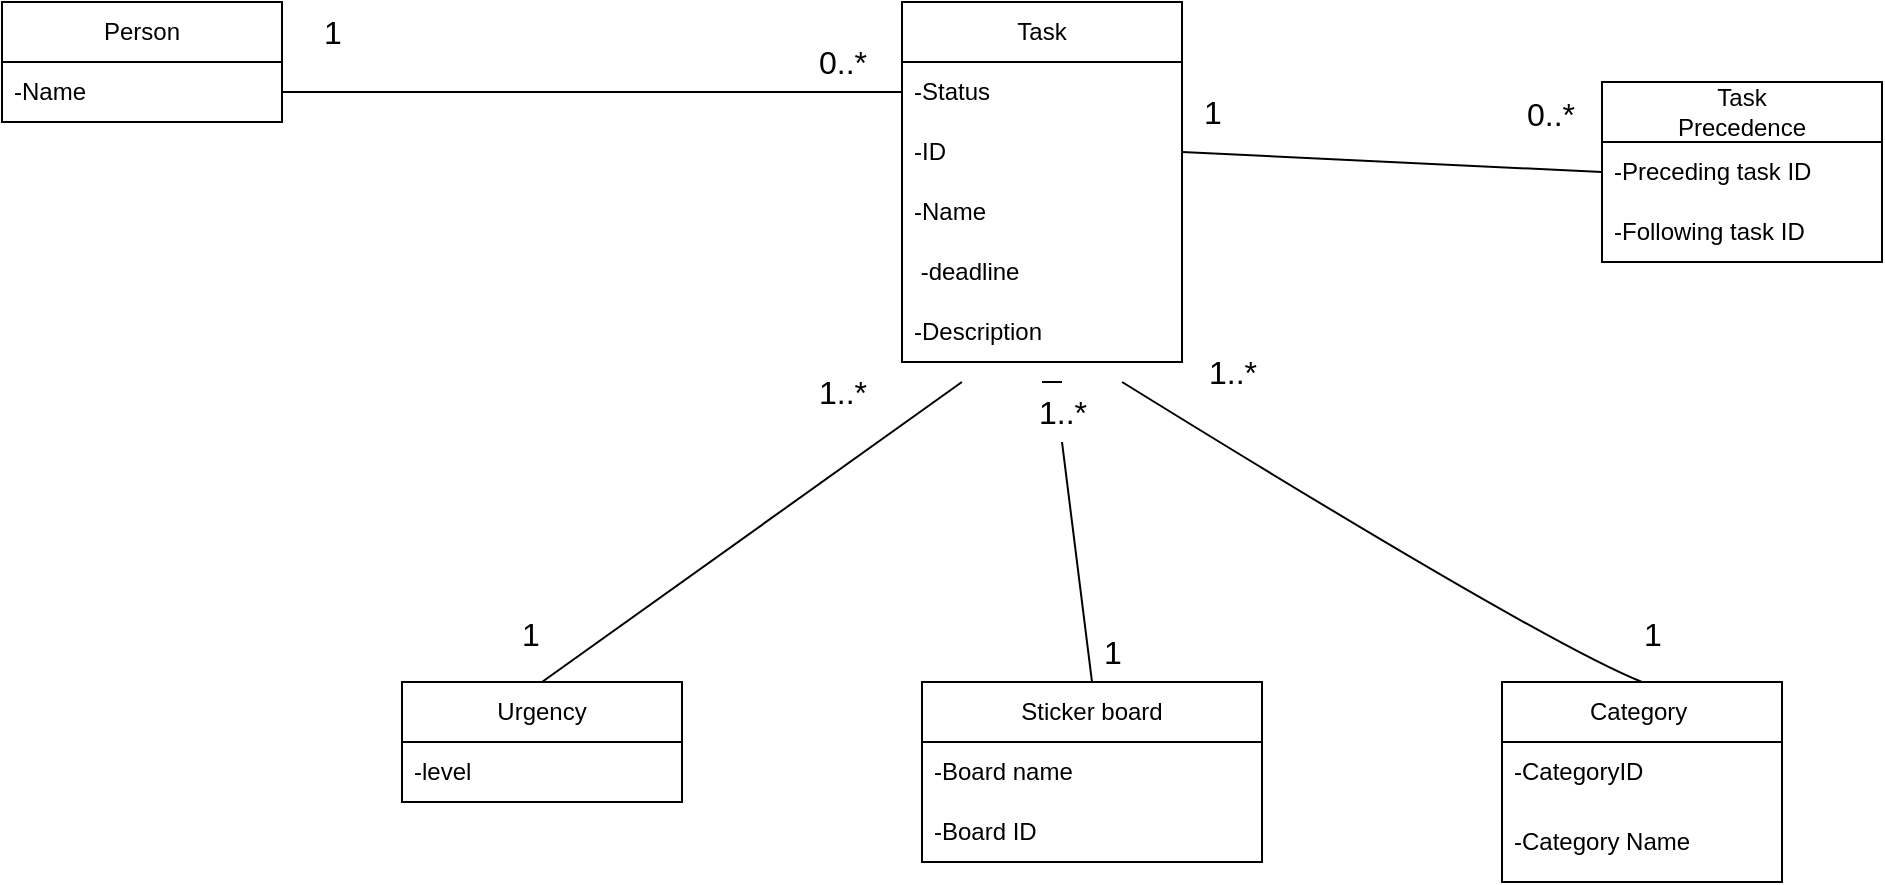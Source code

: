 <mxfile version="27.1.6">
  <diagram name="ページ1" id="tby7ri2hYxcfLtXCoPIz">
    <mxGraphModel dx="1081" dy="719" grid="1" gridSize="10" guides="1" tooltips="1" connect="1" arrows="1" fold="1" page="1" pageScale="1" pageWidth="827" pageHeight="1169" math="0" shadow="0">
      <root>
        <mxCell id="0" />
        <mxCell id="1" parent="0" />
        <mxCell id="10tsk1fZmUrMbLpj7tD_-1" value="Person" style="swimlane;fontStyle=0;childLayout=stackLayout;horizontal=1;startSize=30;horizontalStack=0;resizeParent=1;resizeParentMax=0;resizeLast=0;collapsible=1;marginBottom=0;whiteSpace=wrap;html=1;" parent="1" vertex="1">
          <mxGeometry x="40" y="140" width="140" height="60" as="geometry" />
        </mxCell>
        <mxCell id="10tsk1fZmUrMbLpj7tD_-2" value="-Name" style="text;strokeColor=none;fillColor=none;align=left;verticalAlign=middle;spacingLeft=4;spacingRight=4;overflow=hidden;points=[[0,0.5],[1,0.5]];portConstraint=eastwest;rotatable=0;whiteSpace=wrap;html=1;" parent="10tsk1fZmUrMbLpj7tD_-1" vertex="1">
          <mxGeometry y="30" width="140" height="30" as="geometry" />
        </mxCell>
        <mxCell id="10tsk1fZmUrMbLpj7tD_-5" value="Task" style="swimlane;fontStyle=0;childLayout=stackLayout;horizontal=1;startSize=30;horizontalStack=0;resizeParent=1;resizeParentMax=0;resizeLast=0;collapsible=1;marginBottom=0;whiteSpace=wrap;html=1;" parent="1" vertex="1">
          <mxGeometry x="490" y="140" width="140" height="180" as="geometry" />
        </mxCell>
        <mxCell id="10tsk1fZmUrMbLpj7tD_-6" value="-Status" style="text;strokeColor=none;fillColor=none;align=left;verticalAlign=middle;spacingLeft=4;spacingRight=4;overflow=hidden;points=[[0,0.5],[1,0.5]];portConstraint=eastwest;rotatable=0;whiteSpace=wrap;html=1;" parent="10tsk1fZmUrMbLpj7tD_-5" vertex="1">
          <mxGeometry y="30" width="140" height="30" as="geometry" />
        </mxCell>
        <mxCell id="10tsk1fZmUrMbLpj7tD_-7" value="-ID" style="text;strokeColor=none;fillColor=none;align=left;verticalAlign=middle;spacingLeft=4;spacingRight=4;overflow=hidden;points=[[0,0.5],[1,0.5]];portConstraint=eastwest;rotatable=0;whiteSpace=wrap;html=1;" parent="10tsk1fZmUrMbLpj7tD_-5" vertex="1">
          <mxGeometry y="60" width="140" height="30" as="geometry" />
        </mxCell>
        <mxCell id="10tsk1fZmUrMbLpj7tD_-8" value="-Name" style="text;strokeColor=none;fillColor=none;align=left;verticalAlign=middle;spacingLeft=4;spacingRight=4;overflow=hidden;points=[[0,0.5],[1,0.5]];portConstraint=eastwest;rotatable=0;whiteSpace=wrap;html=1;" parent="10tsk1fZmUrMbLpj7tD_-5" vertex="1">
          <mxGeometry y="90" width="140" height="30" as="geometry" />
        </mxCell>
        <mxCell id="10tsk1fZmUrMbLpj7tD_-9" value="&amp;nbsp;-deadline&amp;nbsp;" style="text;strokeColor=none;fillColor=none;align=left;verticalAlign=middle;spacingLeft=4;spacingRight=4;overflow=hidden;points=[[0,0.5],[1,0.5]];portConstraint=eastwest;rotatable=0;whiteSpace=wrap;html=1;" parent="10tsk1fZmUrMbLpj7tD_-5" vertex="1">
          <mxGeometry y="120" width="140" height="30" as="geometry" />
        </mxCell>
        <mxCell id="10tsk1fZmUrMbLpj7tD_-44" value="-Description&amp;nbsp;" style="text;strokeColor=none;fillColor=none;align=left;verticalAlign=middle;spacingLeft=4;spacingRight=4;overflow=hidden;points=[[0,0.5],[1,0.5]];portConstraint=eastwest;rotatable=0;whiteSpace=wrap;html=1;" parent="10tsk1fZmUrMbLpj7tD_-5" vertex="1">
          <mxGeometry y="150" width="140" height="30" as="geometry" />
        </mxCell>
        <mxCell id="10tsk1fZmUrMbLpj7tD_-11" value="Urgency" style="swimlane;fontStyle=0;childLayout=stackLayout;horizontal=1;startSize=30;horizontalStack=0;resizeParent=1;resizeParentMax=0;resizeLast=0;collapsible=1;marginBottom=0;whiteSpace=wrap;html=1;" parent="1" vertex="1">
          <mxGeometry x="240" y="480" width="140" height="60" as="geometry" />
        </mxCell>
        <mxCell id="10tsk1fZmUrMbLpj7tD_-15" value="Sticker board" style="swimlane;fontStyle=0;childLayout=stackLayout;horizontal=1;startSize=30;horizontalStack=0;resizeParent=1;resizeParentMax=0;resizeLast=0;collapsible=1;marginBottom=0;whiteSpace=wrap;html=1;" parent="1" vertex="1">
          <mxGeometry x="500" y="480" width="170" height="90" as="geometry" />
        </mxCell>
        <mxCell id="10tsk1fZmUrMbLpj7tD_-16" value="-Board name" style="text;strokeColor=none;fillColor=none;align=left;verticalAlign=middle;spacingLeft=4;spacingRight=4;overflow=hidden;points=[[0,0.5],[1,0.5]];portConstraint=eastwest;rotatable=0;whiteSpace=wrap;html=1;" parent="10tsk1fZmUrMbLpj7tD_-15" vertex="1">
          <mxGeometry y="30" width="170" height="30" as="geometry" />
        </mxCell>
        <mxCell id="10tsk1fZmUrMbLpj7tD_-17" value="-Board ID" style="text;strokeColor=none;fillColor=none;align=left;verticalAlign=middle;spacingLeft=4;spacingRight=4;overflow=hidden;points=[[0,0.5],[1,0.5]];portConstraint=eastwest;rotatable=0;whiteSpace=wrap;html=1;" parent="10tsk1fZmUrMbLpj7tD_-15" vertex="1">
          <mxGeometry y="60" width="170" height="30" as="geometry" />
        </mxCell>
        <mxCell id="10tsk1fZmUrMbLpj7tD_-19" value="Category&amp;nbsp;" style="swimlane;fontStyle=0;childLayout=stackLayout;horizontal=1;startSize=30;horizontalStack=0;resizeParent=1;resizeParentMax=0;resizeLast=0;collapsible=1;marginBottom=0;whiteSpace=wrap;html=1;" parent="1" vertex="1">
          <mxGeometry x="790" y="480" width="140" height="100" as="geometry" />
        </mxCell>
        <mxCell id="10tsk1fZmUrMbLpj7tD_-20" value="-CategoryID" style="text;strokeColor=none;fillColor=none;align=left;verticalAlign=middle;spacingLeft=4;spacingRight=4;overflow=hidden;points=[[0,0.5],[1,0.5]];portConstraint=eastwest;rotatable=0;whiteSpace=wrap;html=1;" parent="10tsk1fZmUrMbLpj7tD_-19" vertex="1">
          <mxGeometry y="30" width="140" height="30" as="geometry" />
        </mxCell>
        <mxCell id="10tsk1fZmUrMbLpj7tD_-21" value="-Category Name" style="text;strokeColor=none;fillColor=none;align=left;verticalAlign=middle;spacingLeft=4;spacingRight=4;overflow=hidden;points=[[0,0.5],[1,0.5]];portConstraint=eastwest;rotatable=0;whiteSpace=wrap;html=1;" parent="10tsk1fZmUrMbLpj7tD_-19" vertex="1">
          <mxGeometry y="60" width="140" height="40" as="geometry" />
        </mxCell>
        <mxCell id="10tsk1fZmUrMbLpj7tD_-23" value="" style="endArrow=none;html=1;rounded=0;fontSize=12;startSize=8;endSize=8;curved=1;entryX=1;entryY=0.5;entryDx=0;entryDy=0;exitX=0;exitY=0.5;exitDx=0;exitDy=0;" parent="1" source="10tsk1fZmUrMbLpj7tD_-6" target="10tsk1fZmUrMbLpj7tD_-2" edge="1">
          <mxGeometry width="50" height="50" relative="1" as="geometry">
            <mxPoint x="520" y="450" as="sourcePoint" />
            <mxPoint x="570" y="400" as="targetPoint" />
          </mxGeometry>
        </mxCell>
        <mxCell id="10tsk1fZmUrMbLpj7tD_-24" value="1" style="text;html=1;align=center;verticalAlign=middle;resizable=0;points=[];autosize=1;strokeColor=none;fillColor=none;fontSize=16;" parent="1" vertex="1">
          <mxGeometry x="190" y="140" width="30" height="30" as="geometry" />
        </mxCell>
        <mxCell id="10tsk1fZmUrMbLpj7tD_-25" value="0..*" style="text;html=1;align=center;verticalAlign=middle;resizable=0;points=[];autosize=1;strokeColor=none;fillColor=none;fontSize=16;" parent="1" vertex="1">
          <mxGeometry x="435" y="155" width="50" height="30" as="geometry" />
        </mxCell>
        <mxCell id="10tsk1fZmUrMbLpj7tD_-27" value="" style="endArrow=none;html=1;rounded=0;fontSize=12;startSize=8;endSize=8;curved=1;entryX=0.5;entryY=1;entryDx=0;entryDy=0;entryPerimeter=0;exitX=0.5;exitY=0;exitDx=0;exitDy=0;" parent="1" source="10tsk1fZmUrMbLpj7tD_-37" edge="1">
          <mxGeometry width="50" height="50" relative="1" as="geometry">
            <mxPoint x="420" y="400" as="sourcePoint" />
            <mxPoint x="560" y="330.0" as="targetPoint" />
          </mxGeometry>
        </mxCell>
        <mxCell id="10tsk1fZmUrMbLpj7tD_-28" value="" style="endArrow=none;html=1;rounded=0;fontSize=12;startSize=8;endSize=8;curved=1;exitX=0.5;exitY=0;exitDx=0;exitDy=0;entryX=0.214;entryY=1;entryDx=0;entryDy=0;entryPerimeter=0;" parent="1" source="10tsk1fZmUrMbLpj7tD_-11" edge="1">
          <mxGeometry width="50" height="50" relative="1" as="geometry">
            <mxPoint x="420" y="400" as="sourcePoint" />
            <mxPoint x="519.96" y="330.0" as="targetPoint" />
          </mxGeometry>
        </mxCell>
        <mxCell id="10tsk1fZmUrMbLpj7tD_-29" value="" style="endArrow=none;html=1;rounded=0;fontSize=12;startSize=8;endSize=8;curved=1;entryX=0.786;entryY=1;entryDx=0;entryDy=0;entryPerimeter=0;exitX=0.5;exitY=0;exitDx=0;exitDy=0;" parent="1" source="10tsk1fZmUrMbLpj7tD_-19" edge="1">
          <mxGeometry width="50" height="50" relative="1" as="geometry">
            <mxPoint x="420" y="400" as="sourcePoint" />
            <mxPoint x="600.04" y="330.0" as="targetPoint" />
            <Array as="points">
              <mxPoint x="810" y="460" />
            </Array>
          </mxGeometry>
        </mxCell>
        <mxCell id="10tsk1fZmUrMbLpj7tD_-30" value="Task&lt;div&gt;Precedence&lt;/div&gt;" style="swimlane;fontStyle=0;childLayout=stackLayout;horizontal=1;startSize=30;horizontalStack=0;resizeParent=1;resizeParentMax=0;resizeLast=0;collapsible=1;marginBottom=0;whiteSpace=wrap;html=1;" parent="1" vertex="1">
          <mxGeometry x="840" y="180" width="140" height="90" as="geometry" />
        </mxCell>
        <mxCell id="10tsk1fZmUrMbLpj7tD_-31" value="-Preceding task ID" style="text;strokeColor=none;fillColor=none;align=left;verticalAlign=middle;spacingLeft=4;spacingRight=4;overflow=hidden;points=[[0,0.5],[1,0.5]];portConstraint=eastwest;rotatable=0;whiteSpace=wrap;html=1;" parent="10tsk1fZmUrMbLpj7tD_-30" vertex="1">
          <mxGeometry y="30" width="140" height="30" as="geometry" />
        </mxCell>
        <mxCell id="10tsk1fZmUrMbLpj7tD_-32" value="-Following task ID" style="text;strokeColor=none;fillColor=none;align=left;verticalAlign=middle;spacingLeft=4;spacingRight=4;overflow=hidden;points=[[0,0.5],[1,0.5]];portConstraint=eastwest;rotatable=0;whiteSpace=wrap;html=1;" parent="10tsk1fZmUrMbLpj7tD_-30" vertex="1">
          <mxGeometry y="60" width="140" height="30" as="geometry" />
        </mxCell>
        <mxCell id="10tsk1fZmUrMbLpj7tD_-34" value="1" style="text;html=1;align=center;verticalAlign=middle;resizable=0;points=[];autosize=1;strokeColor=none;fillColor=none;fontSize=16;" parent="1" vertex="1">
          <mxGeometry x="289" y="441" width="30" height="30" as="geometry" />
        </mxCell>
        <mxCell id="10tsk1fZmUrMbLpj7tD_-35" value="1..*" style="text;html=1;align=center;verticalAlign=middle;resizable=0;points=[];autosize=1;strokeColor=none;fillColor=none;fontSize=16;" parent="1" vertex="1">
          <mxGeometry x="435" y="320" width="50" height="30" as="geometry" />
        </mxCell>
        <mxCell id="10tsk1fZmUrMbLpj7tD_-36" value="1" style="text;html=1;align=center;verticalAlign=middle;resizable=0;points=[];autosize=1;strokeColor=none;fillColor=none;fontSize=16;" parent="1" vertex="1">
          <mxGeometry x="580" y="450" width="30" height="30" as="geometry" />
        </mxCell>
        <mxCell id="10tsk1fZmUrMbLpj7tD_-38" value="" style="endArrow=none;html=1;rounded=0;fontSize=12;startSize=8;endSize=8;curved=1;entryX=0.5;entryY=1;entryDx=0;entryDy=0;entryPerimeter=0;exitX=0.5;exitY=0;exitDx=0;exitDy=0;" parent="1" source="10tsk1fZmUrMbLpj7tD_-15" target="10tsk1fZmUrMbLpj7tD_-37" edge="1">
          <mxGeometry width="50" height="50" relative="1" as="geometry">
            <mxPoint x="570" y="480" as="sourcePoint" />
            <mxPoint x="560" y="330" as="targetPoint" />
          </mxGeometry>
        </mxCell>
        <mxCell id="10tsk1fZmUrMbLpj7tD_-37" value="1..*" style="text;html=1;align=center;verticalAlign=middle;resizable=0;points=[];autosize=1;strokeColor=none;fillColor=none;fontSize=16;" parent="1" vertex="1">
          <mxGeometry x="545" y="330" width="50" height="30" as="geometry" />
        </mxCell>
        <mxCell id="10tsk1fZmUrMbLpj7tD_-39" value="1" style="text;html=1;align=center;verticalAlign=middle;resizable=0;points=[];autosize=1;strokeColor=none;fillColor=none;fontSize=16;" parent="1" vertex="1">
          <mxGeometry x="850" y="441" width="30" height="30" as="geometry" />
        </mxCell>
        <mxCell id="10tsk1fZmUrMbLpj7tD_-40" value="1..*" style="text;html=1;align=center;verticalAlign=middle;resizable=0;points=[];autosize=1;strokeColor=none;fillColor=none;fontSize=16;" parent="1" vertex="1">
          <mxGeometry x="630" y="310" width="50" height="30" as="geometry" />
        </mxCell>
        <mxCell id="10tsk1fZmUrMbLpj7tD_-41" value="" style="endArrow=none;html=1;rounded=0;fontSize=12;startSize=8;endSize=8;curved=1;entryX=0;entryY=0.5;entryDx=0;entryDy=0;exitX=1;exitY=0.5;exitDx=0;exitDy=0;" parent="1" source="10tsk1fZmUrMbLpj7tD_-7" target="10tsk1fZmUrMbLpj7tD_-31" edge="1">
          <mxGeometry width="50" height="50" relative="1" as="geometry">
            <mxPoint x="660" y="350" as="sourcePoint" />
            <mxPoint x="710" y="300" as="targetPoint" />
          </mxGeometry>
        </mxCell>
        <mxCell id="10tsk1fZmUrMbLpj7tD_-42" value="1" style="text;html=1;align=center;verticalAlign=middle;resizable=0;points=[];autosize=1;strokeColor=none;fillColor=none;fontSize=16;" parent="1" vertex="1">
          <mxGeometry x="630" y="180" width="30" height="30" as="geometry" />
        </mxCell>
        <mxCell id="10tsk1fZmUrMbLpj7tD_-43" value="0..*" style="text;html=1;align=center;verticalAlign=middle;resizable=0;points=[];autosize=1;strokeColor=none;fillColor=none;fontSize=16;" parent="1" vertex="1">
          <mxGeometry x="789" y="181" width="50" height="30" as="geometry" />
        </mxCell>
        <mxCell id="10tsk1fZmUrMbLpj7tD_-12" value="-level" style="text;strokeColor=none;fillColor=none;align=left;verticalAlign=middle;spacingLeft=4;spacingRight=4;overflow=hidden;points=[[0,0.5],[1,0.5]];portConstraint=eastwest;rotatable=0;whiteSpace=wrap;html=1;" parent="1" vertex="1">
          <mxGeometry x="240" y="510" width="140" height="30" as="geometry" />
        </mxCell>
      </root>
    </mxGraphModel>
  </diagram>
</mxfile>
